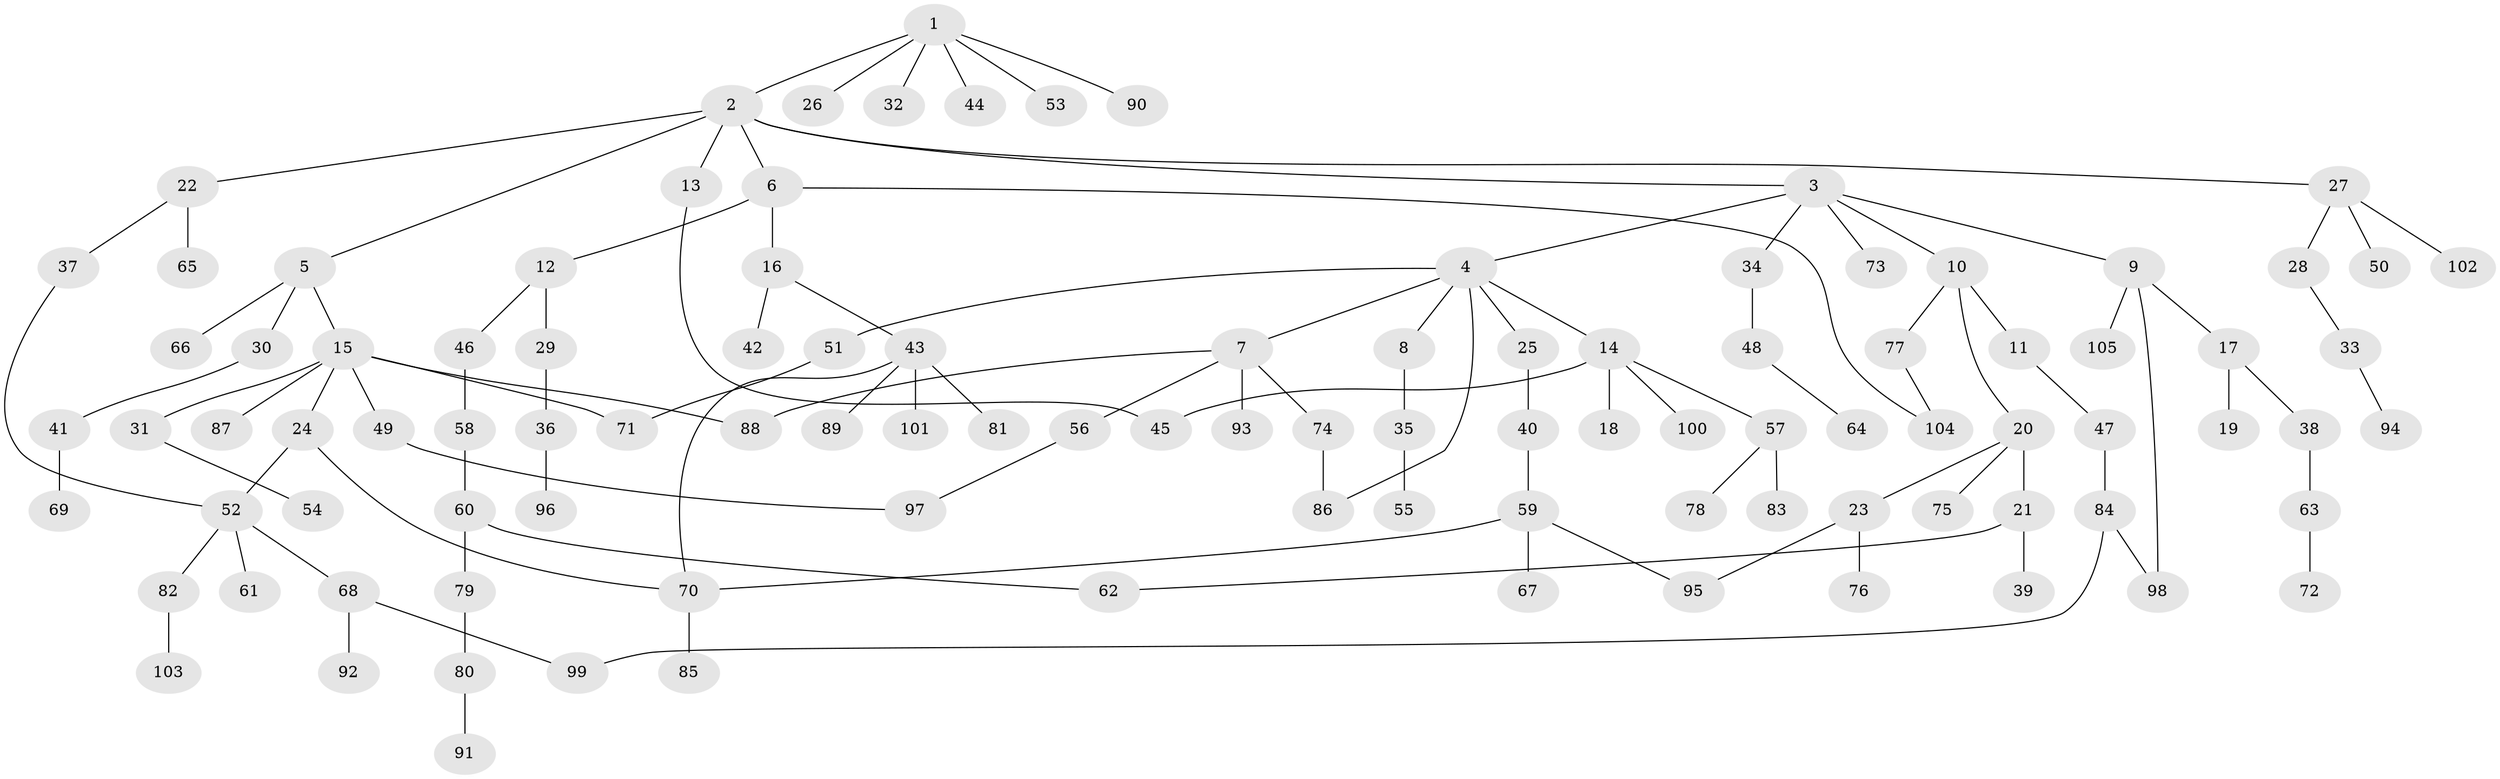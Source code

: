 // coarse degree distribution, {5: 0.04477611940298507, 9: 0.014925373134328358, 6: 0.029850746268656716, 4: 0.08955223880597014, 2: 0.22388059701492538, 3: 0.14925373134328357, 7: 0.014925373134328358, 1: 0.43283582089552236}
// Generated by graph-tools (version 1.1) at 2025/41/03/06/25 10:41:31]
// undirected, 105 vertices, 117 edges
graph export_dot {
graph [start="1"]
  node [color=gray90,style=filled];
  1;
  2;
  3;
  4;
  5;
  6;
  7;
  8;
  9;
  10;
  11;
  12;
  13;
  14;
  15;
  16;
  17;
  18;
  19;
  20;
  21;
  22;
  23;
  24;
  25;
  26;
  27;
  28;
  29;
  30;
  31;
  32;
  33;
  34;
  35;
  36;
  37;
  38;
  39;
  40;
  41;
  42;
  43;
  44;
  45;
  46;
  47;
  48;
  49;
  50;
  51;
  52;
  53;
  54;
  55;
  56;
  57;
  58;
  59;
  60;
  61;
  62;
  63;
  64;
  65;
  66;
  67;
  68;
  69;
  70;
  71;
  72;
  73;
  74;
  75;
  76;
  77;
  78;
  79;
  80;
  81;
  82;
  83;
  84;
  85;
  86;
  87;
  88;
  89;
  90;
  91;
  92;
  93;
  94;
  95;
  96;
  97;
  98;
  99;
  100;
  101;
  102;
  103;
  104;
  105;
  1 -- 2;
  1 -- 26;
  1 -- 32;
  1 -- 44;
  1 -- 53;
  1 -- 90;
  2 -- 3;
  2 -- 5;
  2 -- 6;
  2 -- 13;
  2 -- 22;
  2 -- 27;
  3 -- 4;
  3 -- 9;
  3 -- 10;
  3 -- 34;
  3 -- 73;
  4 -- 7;
  4 -- 8;
  4 -- 14;
  4 -- 25;
  4 -- 51;
  4 -- 86;
  5 -- 15;
  5 -- 30;
  5 -- 66;
  6 -- 12;
  6 -- 16;
  6 -- 104;
  7 -- 56;
  7 -- 74;
  7 -- 93;
  7 -- 88;
  8 -- 35;
  9 -- 17;
  9 -- 105;
  9 -- 98;
  10 -- 11;
  10 -- 20;
  10 -- 77;
  11 -- 47;
  12 -- 29;
  12 -- 46;
  13 -- 45;
  14 -- 18;
  14 -- 45;
  14 -- 57;
  14 -- 100;
  15 -- 24;
  15 -- 31;
  15 -- 49;
  15 -- 87;
  15 -- 88;
  15 -- 71;
  16 -- 42;
  16 -- 43;
  17 -- 19;
  17 -- 38;
  20 -- 21;
  20 -- 23;
  20 -- 75;
  21 -- 39;
  21 -- 62;
  22 -- 37;
  22 -- 65;
  23 -- 76;
  23 -- 95;
  24 -- 70;
  24 -- 52;
  25 -- 40;
  27 -- 28;
  27 -- 50;
  27 -- 102;
  28 -- 33;
  29 -- 36;
  30 -- 41;
  31 -- 54;
  33 -- 94;
  34 -- 48;
  35 -- 55;
  36 -- 96;
  37 -- 52;
  38 -- 63;
  40 -- 59;
  41 -- 69;
  43 -- 70;
  43 -- 81;
  43 -- 89;
  43 -- 101;
  46 -- 58;
  47 -- 84;
  48 -- 64;
  49 -- 97;
  51 -- 71;
  52 -- 61;
  52 -- 68;
  52 -- 82;
  56 -- 97;
  57 -- 78;
  57 -- 83;
  58 -- 60;
  59 -- 67;
  59 -- 95;
  59 -- 70;
  60 -- 79;
  60 -- 62;
  63 -- 72;
  68 -- 92;
  68 -- 99;
  70 -- 85;
  74 -- 86;
  77 -- 104;
  79 -- 80;
  80 -- 91;
  82 -- 103;
  84 -- 98;
  84 -- 99;
}

